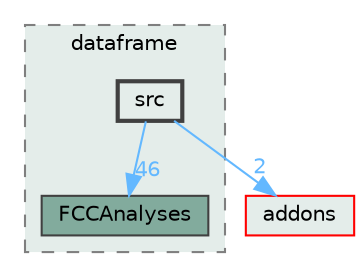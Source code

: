 digraph "analyzers/dataframe/src"
{
 // LATEX_PDF_SIZE
  bgcolor="transparent";
  edge [fontname=Helvetica,fontsize=10,labelfontname=Helvetica,labelfontsize=10];
  node [fontname=Helvetica,fontsize=10,shape=box,height=0.2,width=0.4];
  compound=true
  subgraph clusterdir_80d0d0eb77b8b32422d353741e959c30 {
    graph [ bgcolor="#e4edea", pencolor="grey50", label="dataframe", fontname=Helvetica,fontsize=10 style="filled,dashed", URL="dir_80d0d0eb77b8b32422d353741e959c30.html",tooltip=""]
  dir_cb7b6eb9215e3f84f34d01fe0347dc1b [label="FCCAnalyses", fillcolor="#82ab9d", color="grey25", style="filled", URL="dir_cb7b6eb9215e3f84f34d01fe0347dc1b.html",tooltip=""];
  dir_6e0068be5112e865040d7f78ac9f7679 [label="src", fillcolor="#e4edea", color="grey25", style="filled,bold", URL="dir_6e0068be5112e865040d7f78ac9f7679.html",tooltip=""];
  }
  dir_1233bc0a3e869c10318208e4553a4fcb [label="addons", fillcolor="#e4edea", color="red", style="filled", URL="dir_1233bc0a3e869c10318208e4553a4fcb.html",tooltip=""];
  dir_6e0068be5112e865040d7f78ac9f7679->dir_1233bc0a3e869c10318208e4553a4fcb [headlabel="2", labeldistance=1.5 headhref="dir_000016_000000.html" href="dir_000016_000000.html" color="steelblue1" fontcolor="steelblue1"];
  dir_6e0068be5112e865040d7f78ac9f7679->dir_cb7b6eb9215e3f84f34d01fe0347dc1b [headlabel="46", labeldistance=1.5 headhref="dir_000016_000006.html" href="dir_000016_000006.html" color="steelblue1" fontcolor="steelblue1"];
}
